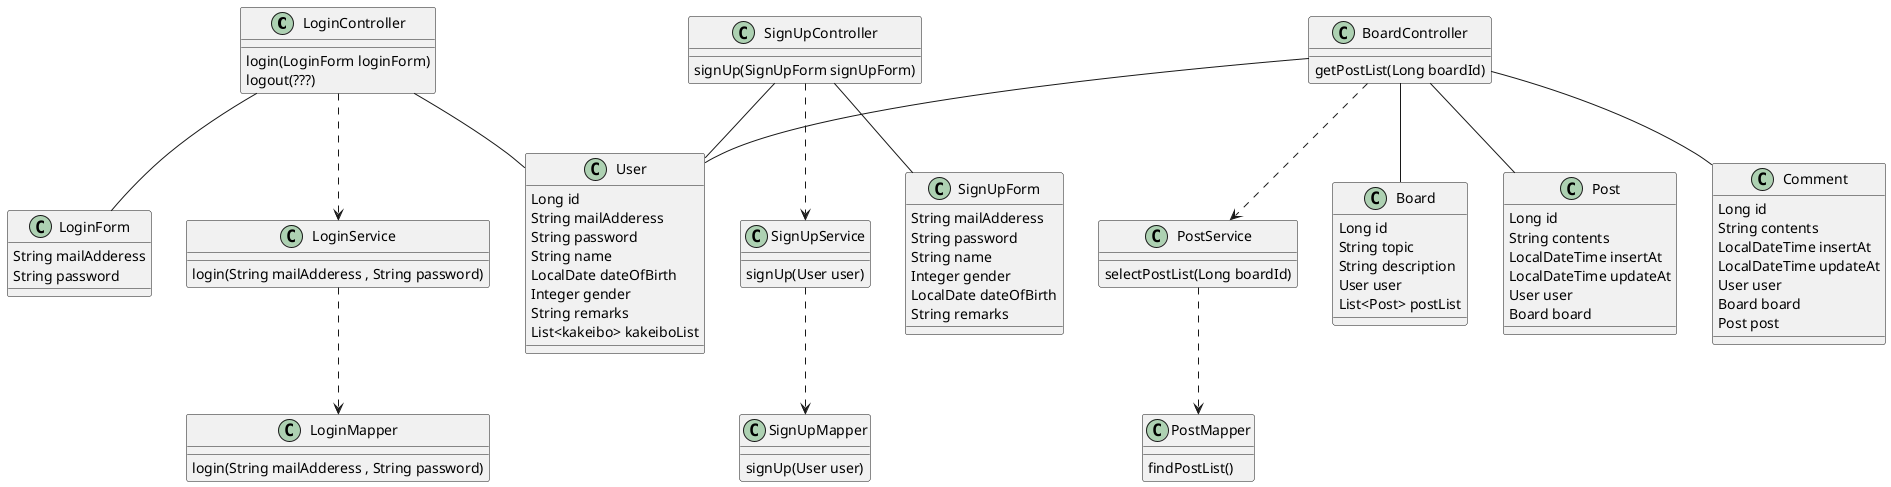 @startuml
top to bottom direction
class LoginController {
    login(LoginForm loginForm)
    logout(???)
}
class LoginService{
    
    login(String mailAdderess , String password)
    
}
class LoginMapper{
    
    login(String mailAdderess , String password)
    
}
class SignUpController{
    signUp(SignUpForm signUpForm)
    
}
class SignUpService{
    signUp(User user)
}
class SignUpMapper{
    signUp(User user)
}
class SignUpForm{
    String mailAdderess
    String password
    String name
    Integer gender
    LocalDate dateOfBirth
    String remarks
}

class User{
    Long id
    String mailAdderess
    String password
    String name
    LocalDate dateOfBirth
    Integer gender
    String remarks
    List<kakeibo> kakeiboList
}
class LoginForm{
    String mailAdderess
    String password
}

class Board{
    Long id
    String topic
    String description
    User user
    List<Post> postList
}

class Post{
    Long id
    String contents
    LocalDateTime insertAt
    LocalDateTime updateAt
    User user
    Board board
}

class Comment{
    Long id
    String contents
    LocalDateTime insertAt
    LocalDateTime updateAt
    User user
    Board board
    Post post


}

class BoardController{
    getPostList(Long boardId)
}

class PostService{
    selectPostList(Long boardId)
}

class PostMapper{
    findPostList()
}

LoginController  ..>  LoginService 
LoginService  ..>  LoginMapper 
LoginController -- LoginForm
LoginController -- User
SignUpController  ..>  SignUpService 
SignUpService  ..>  SignUpMapper 
SignUpController -- SignUpForm
SignUpController -- User
BoardController ..> PostService
PostService ..> PostMapper
BoardController -- User
BoardController -- Board
BoardController -- Post
BoardController -- Comment
@enduml
